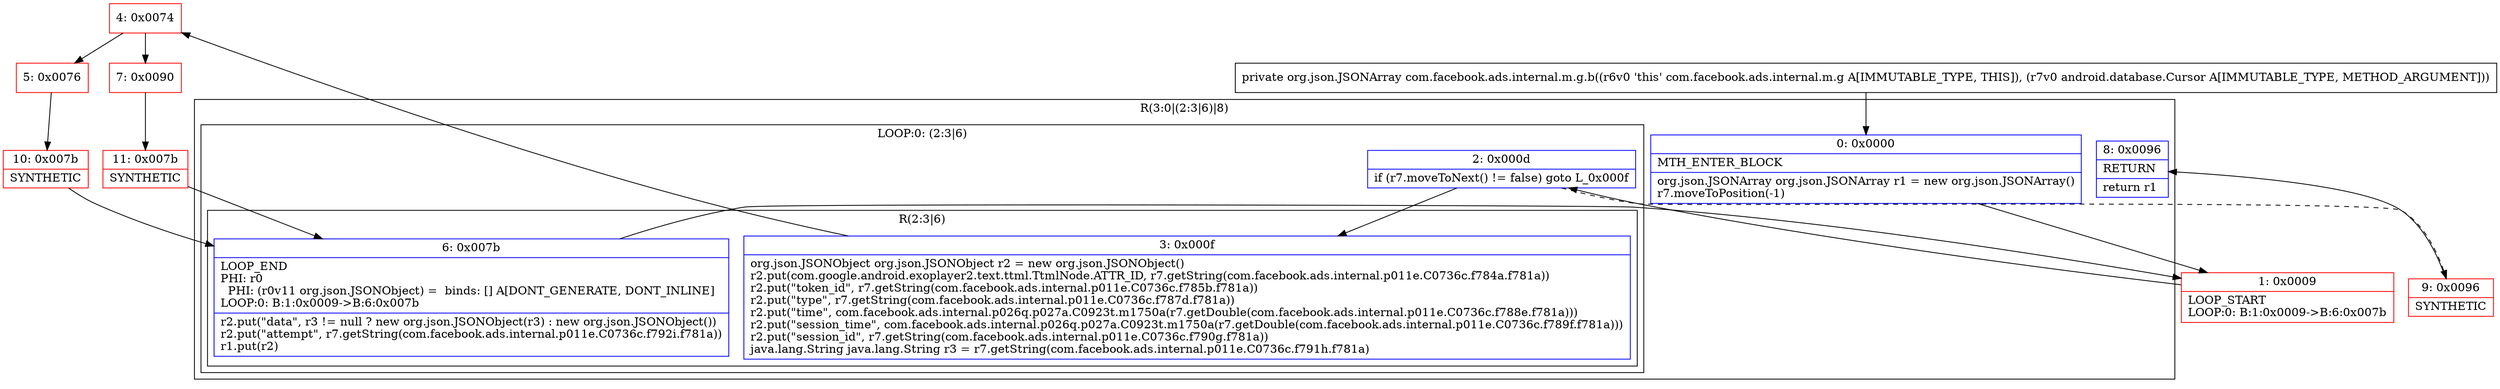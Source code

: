 digraph "CFG forcom.facebook.ads.internal.m.g.b(Landroid\/database\/Cursor;)Lorg\/json\/JSONArray;" {
subgraph cluster_Region_71691826 {
label = "R(3:0|(2:3|6)|8)";
node [shape=record,color=blue];
Node_0 [shape=record,label="{0\:\ 0x0000|MTH_ENTER_BLOCK\l|org.json.JSONArray org.json.JSONArray r1 = new org.json.JSONArray()\lr7.moveToPosition(\-1)\l}"];
subgraph cluster_LoopRegion_46174031 {
label = "LOOP:0: (2:3|6)";
node [shape=record,color=blue];
Node_2 [shape=record,label="{2\:\ 0x000d|if (r7.moveToNext() != false) goto L_0x000f\l}"];
subgraph cluster_Region_2005244330 {
label = "R(2:3|6)";
node [shape=record,color=blue];
Node_3 [shape=record,label="{3\:\ 0x000f|org.json.JSONObject org.json.JSONObject r2 = new org.json.JSONObject()\lr2.put(com.google.android.exoplayer2.text.ttml.TtmlNode.ATTR_ID, r7.getString(com.facebook.ads.internal.p011e.C0736c.f784a.f781a))\lr2.put(\"token_id\", r7.getString(com.facebook.ads.internal.p011e.C0736c.f785b.f781a))\lr2.put(\"type\", r7.getString(com.facebook.ads.internal.p011e.C0736c.f787d.f781a))\lr2.put(\"time\", com.facebook.ads.internal.p026q.p027a.C0923t.m1750a(r7.getDouble(com.facebook.ads.internal.p011e.C0736c.f788e.f781a)))\lr2.put(\"session_time\", com.facebook.ads.internal.p026q.p027a.C0923t.m1750a(r7.getDouble(com.facebook.ads.internal.p011e.C0736c.f789f.f781a)))\lr2.put(\"session_id\", r7.getString(com.facebook.ads.internal.p011e.C0736c.f790g.f781a))\ljava.lang.String java.lang.String r3 = r7.getString(com.facebook.ads.internal.p011e.C0736c.f791h.f781a)\l}"];
Node_6 [shape=record,label="{6\:\ 0x007b|LOOP_END\lPHI: r0 \l  PHI: (r0v11 org.json.JSONObject) =  binds: [] A[DONT_GENERATE, DONT_INLINE]\lLOOP:0: B:1:0x0009\-\>B:6:0x007b\l|r2.put(\"data\", r3 != null ? new org.json.JSONObject(r3) : new org.json.JSONObject())\lr2.put(\"attempt\", r7.getString(com.facebook.ads.internal.p011e.C0736c.f792i.f781a))\lr1.put(r2)\l}"];
}
}
Node_8 [shape=record,label="{8\:\ 0x0096|RETURN\l|return r1\l}"];
}
Node_1 [shape=record,color=red,label="{1\:\ 0x0009|LOOP_START\lLOOP:0: B:1:0x0009\-\>B:6:0x007b\l}"];
Node_4 [shape=record,color=red,label="{4\:\ 0x0074}"];
Node_5 [shape=record,color=red,label="{5\:\ 0x0076}"];
Node_7 [shape=record,color=red,label="{7\:\ 0x0090}"];
Node_9 [shape=record,color=red,label="{9\:\ 0x0096|SYNTHETIC\l}"];
Node_10 [shape=record,color=red,label="{10\:\ 0x007b|SYNTHETIC\l}"];
Node_11 [shape=record,color=red,label="{11\:\ 0x007b|SYNTHETIC\l}"];
MethodNode[shape=record,label="{private org.json.JSONArray com.facebook.ads.internal.m.g.b((r6v0 'this' com.facebook.ads.internal.m.g A[IMMUTABLE_TYPE, THIS]), (r7v0 android.database.Cursor A[IMMUTABLE_TYPE, METHOD_ARGUMENT])) }"];
MethodNode -> Node_0;
Node_0 -> Node_1;
Node_2 -> Node_3;
Node_2 -> Node_9[style=dashed];
Node_3 -> Node_4;
Node_6 -> Node_1;
Node_1 -> Node_2;
Node_4 -> Node_5;
Node_4 -> Node_7;
Node_5 -> Node_10;
Node_7 -> Node_11;
Node_9 -> Node_8;
Node_10 -> Node_6;
Node_11 -> Node_6;
}

